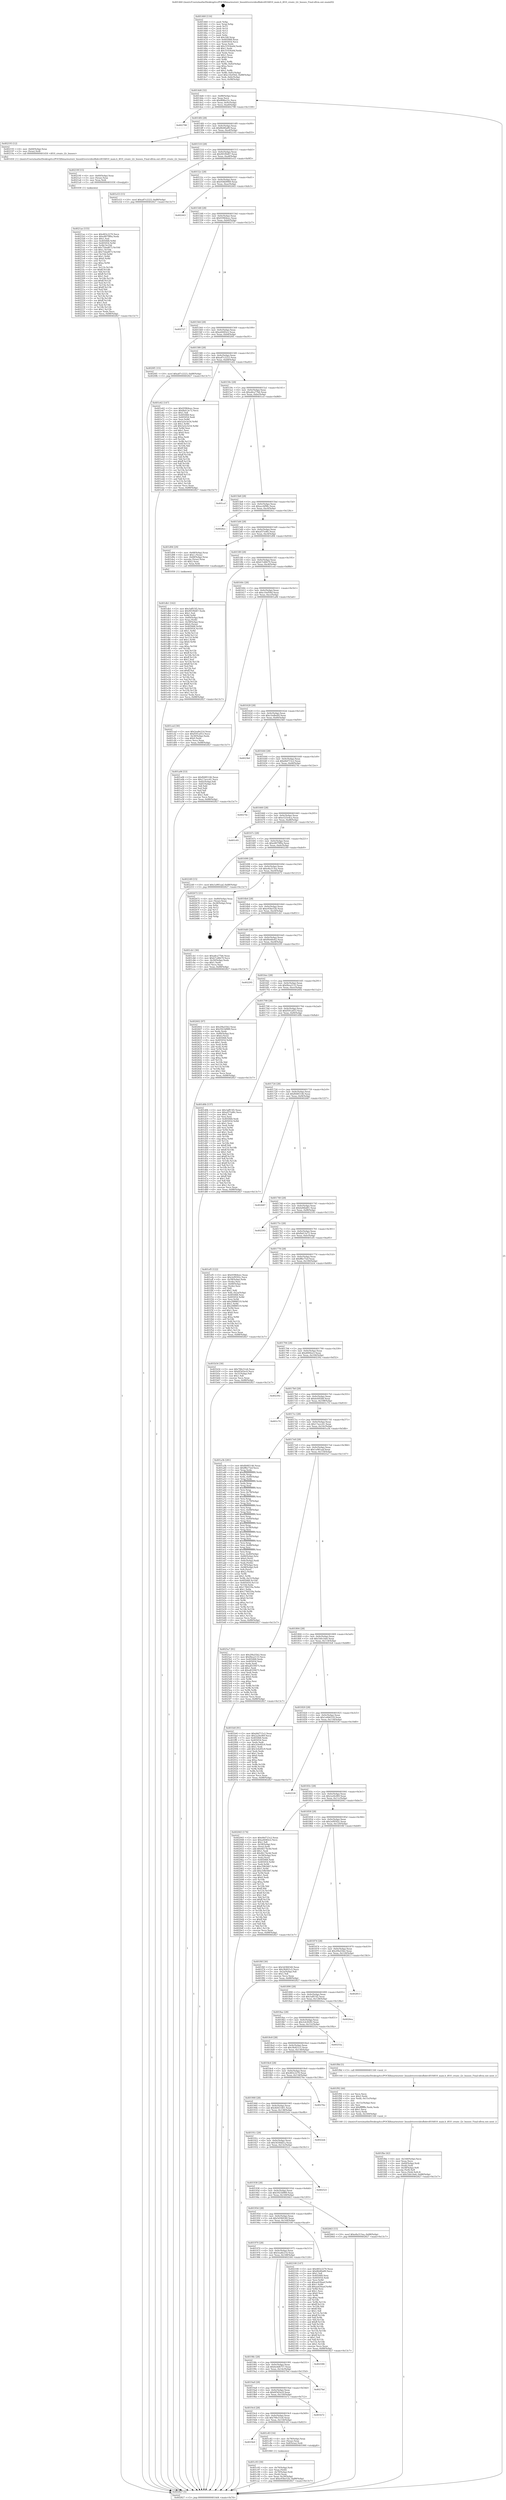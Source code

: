 digraph "0x401460" {
  label = "0x401460 (/mnt/c/Users/mathe/Desktop/tcc/POCII/binaries/extr_linuxdriversvideofbdevi810i810_main.h_i810_create_i2c_busses_Final-ollvm.out::main(0))"
  labelloc = "t"
  node[shape=record]

  Entry [label="",width=0.3,height=0.3,shape=circle,fillcolor=black,style=filled]
  "0x4014d4" [label="{
     0x4014d4 [32]\l
     | [instrs]\l
     &nbsp;&nbsp;0x4014d4 \<+6\>: mov -0x88(%rbp),%eax\l
     &nbsp;&nbsp;0x4014da \<+2\>: mov %eax,%ecx\l
     &nbsp;&nbsp;0x4014dc \<+6\>: sub $0x8fd6e22c,%ecx\l
     &nbsp;&nbsp;0x4014e2 \<+6\>: mov %eax,-0x9c(%rbp)\l
     &nbsp;&nbsp;0x4014e8 \<+6\>: mov %ecx,-0xa0(%rbp)\l
     &nbsp;&nbsp;0x4014ee \<+6\>: je 0000000000402798 \<main+0x1338\>\l
  }"]
  "0x402798" [label="{
     0x402798\l
  }", style=dashed]
  "0x4014f4" [label="{
     0x4014f4 [28]\l
     | [instrs]\l
     &nbsp;&nbsp;0x4014f4 \<+5\>: jmp 00000000004014f9 \<main+0x99\>\l
     &nbsp;&nbsp;0x4014f9 \<+6\>: mov -0x9c(%rbp),%eax\l
     &nbsp;&nbsp;0x4014ff \<+5\>: sub $0x8fe80a89,%eax\l
     &nbsp;&nbsp;0x401504 \<+6\>: mov %eax,-0xa4(%rbp)\l
     &nbsp;&nbsp;0x40150a \<+6\>: je 0000000000402193 \<main+0xd33\>\l
  }"]
  Exit [label="",width=0.3,height=0.3,shape=circle,fillcolor=black,style=filled,peripheries=2]
  "0x402193" [label="{
     0x402193 [12]\l
     | [instrs]\l
     &nbsp;&nbsp;0x402193 \<+4\>: mov -0x60(%rbp),%rax\l
     &nbsp;&nbsp;0x402197 \<+3\>: mov (%rax),%rdi\l
     &nbsp;&nbsp;0x40219a \<+5\>: call 0000000000401450 \<i810_create_i2c_busses\>\l
     | [calls]\l
     &nbsp;&nbsp;0x401450 \{1\} (/mnt/c/Users/mathe/Desktop/tcc/POCII/binaries/extr_linuxdriversvideofbdevi810i810_main.h_i810_create_i2c_busses_Final-ollvm.out::i810_create_i2c_busses)\l
  }"]
  "0x401510" [label="{
     0x401510 [28]\l
     | [instrs]\l
     &nbsp;&nbsp;0x401510 \<+5\>: jmp 0000000000401515 \<main+0xb5\>\l
     &nbsp;&nbsp;0x401515 \<+6\>: mov -0x9c(%rbp),%eax\l
     &nbsp;&nbsp;0x40151b \<+5\>: sub $0x901f0d47,%eax\l
     &nbsp;&nbsp;0x401520 \<+6\>: mov %eax,-0xa8(%rbp)\l
     &nbsp;&nbsp;0x401526 \<+6\>: je 0000000000401e53 \<main+0x9f3\>\l
  }"]
  "0x4021ae" [label="{
     0x4021ae [155]\l
     | [instrs]\l
     &nbsp;&nbsp;0x4021ae \<+5\>: mov $0x483c2270,%ecx\l
     &nbsp;&nbsp;0x4021b3 \<+5\>: mov $0xe8079f0a,%edx\l
     &nbsp;&nbsp;0x4021b8 \<+3\>: mov $0x1,%sil\l
     &nbsp;&nbsp;0x4021bb \<+8\>: mov 0x405068,%r8d\l
     &nbsp;&nbsp;0x4021c3 \<+8\>: mov 0x405054,%r9d\l
     &nbsp;&nbsp;0x4021cb \<+3\>: mov %r8d,%r10d\l
     &nbsp;&nbsp;0x4021ce \<+7\>: add $0x75dad873,%r10d\l
     &nbsp;&nbsp;0x4021d5 \<+4\>: sub $0x1,%r10d\l
     &nbsp;&nbsp;0x4021d9 \<+7\>: sub $0x75dad873,%r10d\l
     &nbsp;&nbsp;0x4021e0 \<+4\>: imul %r10d,%r8d\l
     &nbsp;&nbsp;0x4021e4 \<+4\>: and $0x1,%r8d\l
     &nbsp;&nbsp;0x4021e8 \<+4\>: cmp $0x0,%r8d\l
     &nbsp;&nbsp;0x4021ec \<+4\>: sete %r11b\l
     &nbsp;&nbsp;0x4021f0 \<+4\>: cmp $0xa,%r9d\l
     &nbsp;&nbsp;0x4021f4 \<+3\>: setl %bl\l
     &nbsp;&nbsp;0x4021f7 \<+3\>: mov %r11b,%r14b\l
     &nbsp;&nbsp;0x4021fa \<+4\>: xor $0xff,%r14b\l
     &nbsp;&nbsp;0x4021fe \<+3\>: mov %bl,%r15b\l
     &nbsp;&nbsp;0x402201 \<+4\>: xor $0xff,%r15b\l
     &nbsp;&nbsp;0x402205 \<+4\>: xor $0x1,%sil\l
     &nbsp;&nbsp;0x402209 \<+3\>: mov %r14b,%r12b\l
     &nbsp;&nbsp;0x40220c \<+4\>: and $0xff,%r12b\l
     &nbsp;&nbsp;0x402210 \<+3\>: and %sil,%r11b\l
     &nbsp;&nbsp;0x402213 \<+3\>: mov %r15b,%r13b\l
     &nbsp;&nbsp;0x402216 \<+4\>: and $0xff,%r13b\l
     &nbsp;&nbsp;0x40221a \<+3\>: and %sil,%bl\l
     &nbsp;&nbsp;0x40221d \<+3\>: or %r11b,%r12b\l
     &nbsp;&nbsp;0x402220 \<+3\>: or %bl,%r13b\l
     &nbsp;&nbsp;0x402223 \<+3\>: xor %r13b,%r12b\l
     &nbsp;&nbsp;0x402226 \<+3\>: or %r15b,%r14b\l
     &nbsp;&nbsp;0x402229 \<+4\>: xor $0xff,%r14b\l
     &nbsp;&nbsp;0x40222d \<+4\>: or $0x1,%sil\l
     &nbsp;&nbsp;0x402231 \<+3\>: and %sil,%r14b\l
     &nbsp;&nbsp;0x402234 \<+3\>: or %r14b,%r12b\l
     &nbsp;&nbsp;0x402237 \<+4\>: test $0x1,%r12b\l
     &nbsp;&nbsp;0x40223b \<+3\>: cmovne %edx,%ecx\l
     &nbsp;&nbsp;0x40223e \<+6\>: mov %ecx,-0x88(%rbp)\l
     &nbsp;&nbsp;0x402244 \<+5\>: jmp 0000000000402827 \<main+0x13c7\>\l
  }"]
  "0x401e53" [label="{
     0x401e53 [15]\l
     | [instrs]\l
     &nbsp;&nbsp;0x401e53 \<+10\>: movl $0xa87c2223,-0x88(%rbp)\l
     &nbsp;&nbsp;0x401e5d \<+5\>: jmp 0000000000402827 \<main+0x13c7\>\l
  }"]
  "0x40152c" [label="{
     0x40152c [28]\l
     | [instrs]\l
     &nbsp;&nbsp;0x40152c \<+5\>: jmp 0000000000401531 \<main+0xd1\>\l
     &nbsp;&nbsp;0x401531 \<+6\>: mov -0x9c(%rbp),%eax\l
     &nbsp;&nbsp;0x401537 \<+5\>: sub $0x936b9949,%eax\l
     &nbsp;&nbsp;0x40153c \<+6\>: mov %eax,-0xac(%rbp)\l
     &nbsp;&nbsp;0x401542 \<+6\>: je 0000000000402443 \<main+0xfe3\>\l
  }"]
  "0x40219f" [label="{
     0x40219f [15]\l
     | [instrs]\l
     &nbsp;&nbsp;0x40219f \<+4\>: mov -0x60(%rbp),%rax\l
     &nbsp;&nbsp;0x4021a3 \<+3\>: mov (%rax),%rax\l
     &nbsp;&nbsp;0x4021a6 \<+3\>: mov %rax,%rdi\l
     &nbsp;&nbsp;0x4021a9 \<+5\>: call 0000000000401030 \<free@plt\>\l
     | [calls]\l
     &nbsp;&nbsp;0x401030 \{1\} (unknown)\l
  }"]
  "0x402443" [label="{
     0x402443\l
  }", style=dashed]
  "0x401548" [label="{
     0x401548 [28]\l
     | [instrs]\l
     &nbsp;&nbsp;0x401548 \<+5\>: jmp 000000000040154d \<main+0xed\>\l
     &nbsp;&nbsp;0x40154d \<+6\>: mov -0x9c(%rbp),%eax\l
     &nbsp;&nbsp;0x401553 \<+5\>: sub $0x93964eec,%eax\l
     &nbsp;&nbsp;0x401558 \<+6\>: mov %eax,-0xb0(%rbp)\l
     &nbsp;&nbsp;0x40155e \<+6\>: je 0000000000402727 \<main+0x12c7\>\l
  }"]
  "0x401fbe" [label="{
     0x401fbe [42]\l
     | [instrs]\l
     &nbsp;&nbsp;0x401fbe \<+6\>: mov -0x160(%rbp),%ecx\l
     &nbsp;&nbsp;0x401fc4 \<+3\>: imul %eax,%ecx\l
     &nbsp;&nbsp;0x401fc7 \<+4\>: mov -0x60(%rbp),%rdi\l
     &nbsp;&nbsp;0x401fcb \<+3\>: mov (%rdi),%rdi\l
     &nbsp;&nbsp;0x401fce \<+4\>: mov -0x58(%rbp),%r8\l
     &nbsp;&nbsp;0x401fd2 \<+3\>: movslq (%r8),%r8\l
     &nbsp;&nbsp;0x401fd5 \<+4\>: mov %ecx,(%rdi,%r8,4)\l
     &nbsp;&nbsp;0x401fd9 \<+10\>: movl $0x1bfe1de6,-0x88(%rbp)\l
     &nbsp;&nbsp;0x401fe3 \<+5\>: jmp 0000000000402827 \<main+0x13c7\>\l
  }"]
  "0x402727" [label="{
     0x402727\l
  }", style=dashed]
  "0x401564" [label="{
     0x401564 [28]\l
     | [instrs]\l
     &nbsp;&nbsp;0x401564 \<+5\>: jmp 0000000000401569 \<main+0x109\>\l
     &nbsp;&nbsp;0x401569 \<+6\>: mov -0x9c(%rbp),%eax\l
     &nbsp;&nbsp;0x40156f \<+5\>: sub $0xa444f2e2,%eax\l
     &nbsp;&nbsp;0x401574 \<+6\>: mov %eax,-0xb4(%rbp)\l
     &nbsp;&nbsp;0x40157a \<+6\>: je 00000000004020f1 \<main+0xc91\>\l
  }"]
  "0x401f92" [label="{
     0x401f92 [44]\l
     | [instrs]\l
     &nbsp;&nbsp;0x401f92 \<+2\>: xor %ecx,%ecx\l
     &nbsp;&nbsp;0x401f94 \<+5\>: mov $0x2,%edx\l
     &nbsp;&nbsp;0x401f99 \<+6\>: mov %edx,-0x15c(%rbp)\l
     &nbsp;&nbsp;0x401f9f \<+1\>: cltd\l
     &nbsp;&nbsp;0x401fa0 \<+6\>: mov -0x15c(%rbp),%esi\l
     &nbsp;&nbsp;0x401fa6 \<+2\>: idiv %esi\l
     &nbsp;&nbsp;0x401fa8 \<+6\>: imul $0xfffffffe,%edx,%edx\l
     &nbsp;&nbsp;0x401fae \<+3\>: sub $0x1,%ecx\l
     &nbsp;&nbsp;0x401fb1 \<+2\>: sub %ecx,%edx\l
     &nbsp;&nbsp;0x401fb3 \<+6\>: mov %edx,-0x160(%rbp)\l
     &nbsp;&nbsp;0x401fb9 \<+5\>: call 0000000000401160 \<next_i\>\l
     | [calls]\l
     &nbsp;&nbsp;0x401160 \{1\} (/mnt/c/Users/mathe/Desktop/tcc/POCII/binaries/extr_linuxdriversvideofbdevi810i810_main.h_i810_create_i2c_busses_Final-ollvm.out::next_i)\l
  }"]
  "0x4020f1" [label="{
     0x4020f1 [15]\l
     | [instrs]\l
     &nbsp;&nbsp;0x4020f1 \<+10\>: movl $0xa87c2223,-0x88(%rbp)\l
     &nbsp;&nbsp;0x4020fb \<+5\>: jmp 0000000000402827 \<main+0x13c7\>\l
  }"]
  "0x401580" [label="{
     0x401580 [28]\l
     | [instrs]\l
     &nbsp;&nbsp;0x401580 \<+5\>: jmp 0000000000401585 \<main+0x125\>\l
     &nbsp;&nbsp;0x401585 \<+6\>: mov -0x9c(%rbp),%eax\l
     &nbsp;&nbsp;0x40158b \<+5\>: sub $0xa87c2223,%eax\l
     &nbsp;&nbsp;0x401590 \<+6\>: mov %eax,-0xb8(%rbp)\l
     &nbsp;&nbsp;0x401596 \<+6\>: je 0000000000401e62 \<main+0xa02\>\l
  }"]
  "0x401db1" [label="{
     0x401db1 [162]\l
     | [instrs]\l
     &nbsp;&nbsp;0x401db1 \<+5\>: mov $0x3aff15f2,%ecx\l
     &nbsp;&nbsp;0x401db6 \<+5\>: mov $0x901f0d47,%edx\l
     &nbsp;&nbsp;0x401dbb \<+3\>: mov $0x1,%sil\l
     &nbsp;&nbsp;0x401dbe \<+3\>: xor %r8d,%r8d\l
     &nbsp;&nbsp;0x401dc1 \<+4\>: mov -0x60(%rbp),%rdi\l
     &nbsp;&nbsp;0x401dc5 \<+3\>: mov %rax,(%rdi)\l
     &nbsp;&nbsp;0x401dc8 \<+4\>: mov -0x58(%rbp),%rax\l
     &nbsp;&nbsp;0x401dcc \<+6\>: movl $0x0,(%rax)\l
     &nbsp;&nbsp;0x401dd2 \<+8\>: mov 0x405068,%r9d\l
     &nbsp;&nbsp;0x401dda \<+8\>: mov 0x405054,%r10d\l
     &nbsp;&nbsp;0x401de2 \<+4\>: sub $0x1,%r8d\l
     &nbsp;&nbsp;0x401de6 \<+3\>: mov %r9d,%r11d\l
     &nbsp;&nbsp;0x401de9 \<+3\>: add %r8d,%r11d\l
     &nbsp;&nbsp;0x401dec \<+4\>: imul %r11d,%r9d\l
     &nbsp;&nbsp;0x401df0 \<+4\>: and $0x1,%r9d\l
     &nbsp;&nbsp;0x401df4 \<+4\>: cmp $0x0,%r9d\l
     &nbsp;&nbsp;0x401df8 \<+3\>: sete %bl\l
     &nbsp;&nbsp;0x401dfb \<+4\>: cmp $0xa,%r10d\l
     &nbsp;&nbsp;0x401dff \<+4\>: setl %r14b\l
     &nbsp;&nbsp;0x401e03 \<+3\>: mov %bl,%r15b\l
     &nbsp;&nbsp;0x401e06 \<+4\>: xor $0xff,%r15b\l
     &nbsp;&nbsp;0x401e0a \<+3\>: mov %r14b,%r12b\l
     &nbsp;&nbsp;0x401e0d \<+4\>: xor $0xff,%r12b\l
     &nbsp;&nbsp;0x401e11 \<+4\>: xor $0x1,%sil\l
     &nbsp;&nbsp;0x401e15 \<+3\>: mov %r15b,%r13b\l
     &nbsp;&nbsp;0x401e18 \<+4\>: and $0xff,%r13b\l
     &nbsp;&nbsp;0x401e1c \<+3\>: and %sil,%bl\l
     &nbsp;&nbsp;0x401e1f \<+3\>: mov %r12b,%al\l
     &nbsp;&nbsp;0x401e22 \<+2\>: and $0xff,%al\l
     &nbsp;&nbsp;0x401e24 \<+3\>: and %sil,%r14b\l
     &nbsp;&nbsp;0x401e27 \<+3\>: or %bl,%r13b\l
     &nbsp;&nbsp;0x401e2a \<+3\>: or %r14b,%al\l
     &nbsp;&nbsp;0x401e2d \<+3\>: xor %al,%r13b\l
     &nbsp;&nbsp;0x401e30 \<+3\>: or %r12b,%r15b\l
     &nbsp;&nbsp;0x401e33 \<+4\>: xor $0xff,%r15b\l
     &nbsp;&nbsp;0x401e37 \<+4\>: or $0x1,%sil\l
     &nbsp;&nbsp;0x401e3b \<+3\>: and %sil,%r15b\l
     &nbsp;&nbsp;0x401e3e \<+3\>: or %r15b,%r13b\l
     &nbsp;&nbsp;0x401e41 \<+4\>: test $0x1,%r13b\l
     &nbsp;&nbsp;0x401e45 \<+3\>: cmovne %edx,%ecx\l
     &nbsp;&nbsp;0x401e48 \<+6\>: mov %ecx,-0x88(%rbp)\l
     &nbsp;&nbsp;0x401e4e \<+5\>: jmp 0000000000402827 \<main+0x13c7\>\l
  }"]
  "0x401e62" [label="{
     0x401e62 [147]\l
     | [instrs]\l
     &nbsp;&nbsp;0x401e62 \<+5\>: mov $0x93964eec,%eax\l
     &nbsp;&nbsp;0x401e67 \<+5\>: mov $0xfbd13e72,%ecx\l
     &nbsp;&nbsp;0x401e6c \<+2\>: mov $0x1,%dl\l
     &nbsp;&nbsp;0x401e6e \<+7\>: mov 0x405068,%esi\l
     &nbsp;&nbsp;0x401e75 \<+7\>: mov 0x405054,%edi\l
     &nbsp;&nbsp;0x401e7c \<+3\>: mov %esi,%r8d\l
     &nbsp;&nbsp;0x401e7f \<+7\>: sub $0x5a5e3e54,%r8d\l
     &nbsp;&nbsp;0x401e86 \<+4\>: sub $0x1,%r8d\l
     &nbsp;&nbsp;0x401e8a \<+7\>: add $0x5a5e3e54,%r8d\l
     &nbsp;&nbsp;0x401e91 \<+4\>: imul %r8d,%esi\l
     &nbsp;&nbsp;0x401e95 \<+3\>: and $0x1,%esi\l
     &nbsp;&nbsp;0x401e98 \<+3\>: cmp $0x0,%esi\l
     &nbsp;&nbsp;0x401e9b \<+4\>: sete %r9b\l
     &nbsp;&nbsp;0x401e9f \<+3\>: cmp $0xa,%edi\l
     &nbsp;&nbsp;0x401ea2 \<+4\>: setl %r10b\l
     &nbsp;&nbsp;0x401ea6 \<+3\>: mov %r9b,%r11b\l
     &nbsp;&nbsp;0x401ea9 \<+4\>: xor $0xff,%r11b\l
     &nbsp;&nbsp;0x401ead \<+3\>: mov %r10b,%bl\l
     &nbsp;&nbsp;0x401eb0 \<+3\>: xor $0xff,%bl\l
     &nbsp;&nbsp;0x401eb3 \<+3\>: xor $0x1,%dl\l
     &nbsp;&nbsp;0x401eb6 \<+3\>: mov %r11b,%r14b\l
     &nbsp;&nbsp;0x401eb9 \<+4\>: and $0xff,%r14b\l
     &nbsp;&nbsp;0x401ebd \<+3\>: and %dl,%r9b\l
     &nbsp;&nbsp;0x401ec0 \<+3\>: mov %bl,%r15b\l
     &nbsp;&nbsp;0x401ec3 \<+4\>: and $0xff,%r15b\l
     &nbsp;&nbsp;0x401ec7 \<+3\>: and %dl,%r10b\l
     &nbsp;&nbsp;0x401eca \<+3\>: or %r9b,%r14b\l
     &nbsp;&nbsp;0x401ecd \<+3\>: or %r10b,%r15b\l
     &nbsp;&nbsp;0x401ed0 \<+3\>: xor %r15b,%r14b\l
     &nbsp;&nbsp;0x401ed3 \<+3\>: or %bl,%r11b\l
     &nbsp;&nbsp;0x401ed6 \<+4\>: xor $0xff,%r11b\l
     &nbsp;&nbsp;0x401eda \<+3\>: or $0x1,%dl\l
     &nbsp;&nbsp;0x401edd \<+3\>: and %dl,%r11b\l
     &nbsp;&nbsp;0x401ee0 \<+3\>: or %r11b,%r14b\l
     &nbsp;&nbsp;0x401ee3 \<+4\>: test $0x1,%r14b\l
     &nbsp;&nbsp;0x401ee7 \<+3\>: cmovne %ecx,%eax\l
     &nbsp;&nbsp;0x401eea \<+6\>: mov %eax,-0x88(%rbp)\l
     &nbsp;&nbsp;0x401ef0 \<+5\>: jmp 0000000000402827 \<main+0x13c7\>\l
  }"]
  "0x40159c" [label="{
     0x40159c [28]\l
     | [instrs]\l
     &nbsp;&nbsp;0x40159c \<+5\>: jmp 00000000004015a1 \<main+0x141\>\l
     &nbsp;&nbsp;0x4015a1 \<+6\>: mov -0x9c(%rbp),%eax\l
     &nbsp;&nbsp;0x4015a7 \<+5\>: sub $0xa8ca77b6,%eax\l
     &nbsp;&nbsp;0x4015ac \<+6\>: mov %eax,-0xbc(%rbp)\l
     &nbsp;&nbsp;0x4015b2 \<+6\>: je 0000000000401ccf \<main+0x86f\>\l
  }"]
  "0x401c93" [label="{
     0x401c93 [30]\l
     | [instrs]\l
     &nbsp;&nbsp;0x401c93 \<+4\>: mov -0x70(%rbp),%rdi\l
     &nbsp;&nbsp;0x401c97 \<+2\>: mov %eax,(%rdi)\l
     &nbsp;&nbsp;0x401c99 \<+4\>: mov -0x70(%rbp),%rdi\l
     &nbsp;&nbsp;0x401c9d \<+2\>: mov (%rdi),%eax\l
     &nbsp;&nbsp;0x401c9f \<+3\>: mov %eax,-0x30(%rbp)\l
     &nbsp;&nbsp;0x401ca2 \<+10\>: movl $0xe93be52b,-0x88(%rbp)\l
     &nbsp;&nbsp;0x401cac \<+5\>: jmp 0000000000402827 \<main+0x13c7\>\l
  }"]
  "0x401ccf" [label="{
     0x401ccf\l
  }", style=dashed]
  "0x4015b8" [label="{
     0x4015b8 [28]\l
     | [instrs]\l
     &nbsp;&nbsp;0x4015b8 \<+5\>: jmp 00000000004015bd \<main+0x15d\>\l
     &nbsp;&nbsp;0x4015bd \<+6\>: mov -0x9c(%rbp),%eax\l
     &nbsp;&nbsp;0x4015c3 \<+5\>: sub $0xaccbf98c,%eax\l
     &nbsp;&nbsp;0x4015c8 \<+6\>: mov %eax,-0xc0(%rbp)\l
     &nbsp;&nbsp;0x4015ce \<+6\>: je 00000000004026cc \<main+0x126c\>\l
  }"]
  "0x4019e0" [label="{
     0x4019e0\l
  }", style=dashed]
  "0x4026cc" [label="{
     0x4026cc\l
  }", style=dashed]
  "0x4015d4" [label="{
     0x4015d4 [28]\l
     | [instrs]\l
     &nbsp;&nbsp;0x4015d4 \<+5\>: jmp 00000000004015d9 \<main+0x179\>\l
     &nbsp;&nbsp;0x4015d9 \<+6\>: mov -0x9c(%rbp),%eax\l
     &nbsp;&nbsp;0x4015df \<+5\>: sub $0xaf37ed6c,%eax\l
     &nbsp;&nbsp;0x4015e4 \<+6\>: mov %eax,-0xc4(%rbp)\l
     &nbsp;&nbsp;0x4015ea \<+6\>: je 0000000000401d94 \<main+0x934\>\l
  }"]
  "0x401c83" [label="{
     0x401c83 [16]\l
     | [instrs]\l
     &nbsp;&nbsp;0x401c83 \<+4\>: mov -0x78(%rbp),%rax\l
     &nbsp;&nbsp;0x401c87 \<+3\>: mov (%rax),%rax\l
     &nbsp;&nbsp;0x401c8a \<+4\>: mov 0x8(%rax),%rdi\l
     &nbsp;&nbsp;0x401c8e \<+5\>: call 0000000000401060 \<atoi@plt\>\l
     | [calls]\l
     &nbsp;&nbsp;0x401060 \{1\} (unknown)\l
  }"]
  "0x401d94" [label="{
     0x401d94 [29]\l
     | [instrs]\l
     &nbsp;&nbsp;0x401d94 \<+4\>: mov -0x68(%rbp),%rax\l
     &nbsp;&nbsp;0x401d98 \<+6\>: movl $0x1,(%rax)\l
     &nbsp;&nbsp;0x401d9e \<+4\>: mov -0x68(%rbp),%rax\l
     &nbsp;&nbsp;0x401da2 \<+3\>: movslq (%rax),%rax\l
     &nbsp;&nbsp;0x401da5 \<+4\>: shl $0x2,%rax\l
     &nbsp;&nbsp;0x401da9 \<+3\>: mov %rax,%rdi\l
     &nbsp;&nbsp;0x401dac \<+5\>: call 0000000000401050 \<malloc@plt\>\l
     | [calls]\l
     &nbsp;&nbsp;0x401050 \{1\} (unknown)\l
  }"]
  "0x4015f0" [label="{
     0x4015f0 [28]\l
     | [instrs]\l
     &nbsp;&nbsp;0x4015f0 \<+5\>: jmp 00000000004015f5 \<main+0x195\>\l
     &nbsp;&nbsp;0x4015f5 \<+6\>: mov -0x9c(%rbp),%eax\l
     &nbsp;&nbsp;0x4015fb \<+5\>: sub $0xb7cd6b79,%eax\l
     &nbsp;&nbsp;0x401600 \<+6\>: mov %eax,-0xc8(%rbp)\l
     &nbsp;&nbsp;0x401606 \<+6\>: je 0000000000401ced \<main+0x88d\>\l
  }"]
  "0x4019c4" [label="{
     0x4019c4 [28]\l
     | [instrs]\l
     &nbsp;&nbsp;0x4019c4 \<+5\>: jmp 00000000004019c9 \<main+0x569\>\l
     &nbsp;&nbsp;0x4019c9 \<+6\>: mov -0x9c(%rbp),%eax\l
     &nbsp;&nbsp;0x4019cf \<+5\>: sub $0x706c51e6,%eax\l
     &nbsp;&nbsp;0x4019d4 \<+6\>: mov %eax,-0x154(%rbp)\l
     &nbsp;&nbsp;0x4019da \<+6\>: je 0000000000401c83 \<main+0x823\>\l
  }"]
  "0x401ced" [label="{
     0x401ced [30]\l
     | [instrs]\l
     &nbsp;&nbsp;0x401ced \<+5\>: mov $0x5ea8e214,%eax\l
     &nbsp;&nbsp;0x401cf2 \<+5\>: mov $0xf591a053,%ecx\l
     &nbsp;&nbsp;0x401cf7 \<+3\>: mov -0x30(%rbp),%edx\l
     &nbsp;&nbsp;0x401cfa \<+3\>: cmp $0x0,%edx\l
     &nbsp;&nbsp;0x401cfd \<+3\>: cmove %ecx,%eax\l
     &nbsp;&nbsp;0x401d00 \<+6\>: mov %eax,-0x88(%rbp)\l
     &nbsp;&nbsp;0x401d06 \<+5\>: jmp 0000000000402827 \<main+0x13c7\>\l
  }"]
  "0x40160c" [label="{
     0x40160c [28]\l
     | [instrs]\l
     &nbsp;&nbsp;0x40160c \<+5\>: jmp 0000000000401611 \<main+0x1b1\>\l
     &nbsp;&nbsp;0x401611 \<+6\>: mov -0x9c(%rbp),%eax\l
     &nbsp;&nbsp;0x401617 \<+5\>: sub $0xc16ef56d,%eax\l
     &nbsp;&nbsp;0x40161c \<+6\>: mov %eax,-0xcc(%rbp)\l
     &nbsp;&nbsp;0x401622 \<+6\>: je 0000000000401a06 \<main+0x5a6\>\l
  }"]
  "0x401b72" [label="{
     0x401b72\l
  }", style=dashed]
  "0x401a06" [label="{
     0x401a06 [53]\l
     | [instrs]\l
     &nbsp;&nbsp;0x401a06 \<+5\>: mov $0xf6485146,%eax\l
     &nbsp;&nbsp;0x401a0b \<+5\>: mov $0x17accc41,%ecx\l
     &nbsp;&nbsp;0x401a10 \<+6\>: mov -0x82(%rbp),%dl\l
     &nbsp;&nbsp;0x401a16 \<+7\>: mov -0x81(%rbp),%sil\l
     &nbsp;&nbsp;0x401a1d \<+3\>: mov %dl,%dil\l
     &nbsp;&nbsp;0x401a20 \<+3\>: and %sil,%dil\l
     &nbsp;&nbsp;0x401a23 \<+3\>: xor %sil,%dl\l
     &nbsp;&nbsp;0x401a26 \<+3\>: or %dl,%dil\l
     &nbsp;&nbsp;0x401a29 \<+4\>: test $0x1,%dil\l
     &nbsp;&nbsp;0x401a2d \<+3\>: cmovne %ecx,%eax\l
     &nbsp;&nbsp;0x401a30 \<+6\>: mov %eax,-0x88(%rbp)\l
     &nbsp;&nbsp;0x401a36 \<+5\>: jmp 0000000000402827 \<main+0x13c7\>\l
  }"]
  "0x401628" [label="{
     0x401628 [28]\l
     | [instrs]\l
     &nbsp;&nbsp;0x401628 \<+5\>: jmp 000000000040162d \<main+0x1cd\>\l
     &nbsp;&nbsp;0x40162d \<+6\>: mov -0x9c(%rbp),%eax\l
     &nbsp;&nbsp;0x401633 \<+5\>: sub $0xc5edbe69,%eax\l
     &nbsp;&nbsp;0x401638 \<+6\>: mov %eax,-0xd0(%rbp)\l
     &nbsp;&nbsp;0x40163e \<+6\>: je 00000000004023b0 \<main+0xf50\>\l
  }"]
  "0x402827" [label="{
     0x402827 [5]\l
     | [instrs]\l
     &nbsp;&nbsp;0x402827 \<+5\>: jmp 00000000004014d4 \<main+0x74\>\l
  }"]
  "0x401460" [label="{
     0x401460 [116]\l
     | [instrs]\l
     &nbsp;&nbsp;0x401460 \<+1\>: push %rbp\l
     &nbsp;&nbsp;0x401461 \<+3\>: mov %rsp,%rbp\l
     &nbsp;&nbsp;0x401464 \<+2\>: push %r15\l
     &nbsp;&nbsp;0x401466 \<+2\>: push %r14\l
     &nbsp;&nbsp;0x401468 \<+2\>: push %r13\l
     &nbsp;&nbsp;0x40146a \<+2\>: push %r12\l
     &nbsp;&nbsp;0x40146c \<+1\>: push %rbx\l
     &nbsp;&nbsp;0x40146d \<+7\>: sub $0x168,%rsp\l
     &nbsp;&nbsp;0x401474 \<+7\>: mov 0x405068,%eax\l
     &nbsp;&nbsp;0x40147b \<+7\>: mov 0x405054,%ecx\l
     &nbsp;&nbsp;0x401482 \<+2\>: mov %eax,%edx\l
     &nbsp;&nbsp;0x401484 \<+6\>: add $0x31934a0d,%edx\l
     &nbsp;&nbsp;0x40148a \<+3\>: sub $0x1,%edx\l
     &nbsp;&nbsp;0x40148d \<+6\>: sub $0x31934a0d,%edx\l
     &nbsp;&nbsp;0x401493 \<+3\>: imul %edx,%eax\l
     &nbsp;&nbsp;0x401496 \<+3\>: and $0x1,%eax\l
     &nbsp;&nbsp;0x401499 \<+3\>: cmp $0x0,%eax\l
     &nbsp;&nbsp;0x40149c \<+4\>: sete %r8b\l
     &nbsp;&nbsp;0x4014a0 \<+4\>: and $0x1,%r8b\l
     &nbsp;&nbsp;0x4014a4 \<+7\>: mov %r8b,-0x82(%rbp)\l
     &nbsp;&nbsp;0x4014ab \<+3\>: cmp $0xa,%ecx\l
     &nbsp;&nbsp;0x4014ae \<+4\>: setl %r8b\l
     &nbsp;&nbsp;0x4014b2 \<+4\>: and $0x1,%r8b\l
     &nbsp;&nbsp;0x4014b6 \<+7\>: mov %r8b,-0x81(%rbp)\l
     &nbsp;&nbsp;0x4014bd \<+10\>: movl $0xc16ef56d,-0x88(%rbp)\l
     &nbsp;&nbsp;0x4014c7 \<+6\>: mov %edi,-0x8c(%rbp)\l
     &nbsp;&nbsp;0x4014cd \<+7\>: mov %rsi,-0x98(%rbp)\l
  }"]
  "0x4019a8" [label="{
     0x4019a8 [28]\l
     | [instrs]\l
     &nbsp;&nbsp;0x4019a8 \<+5\>: jmp 00000000004019ad \<main+0x54d\>\l
     &nbsp;&nbsp;0x4019ad \<+6\>: mov -0x9c(%rbp),%eax\l
     &nbsp;&nbsp;0x4019b3 \<+5\>: sub $0x6f3d3ec9,%eax\l
     &nbsp;&nbsp;0x4019b8 \<+6\>: mov %eax,-0x150(%rbp)\l
     &nbsp;&nbsp;0x4019be \<+6\>: je 0000000000401b72 \<main+0x712\>\l
  }"]
  "0x4023b0" [label="{
     0x4023b0\l
  }", style=dashed]
  "0x401644" [label="{
     0x401644 [28]\l
     | [instrs]\l
     &nbsp;&nbsp;0x401644 \<+5\>: jmp 0000000000401649 \<main+0x1e9\>\l
     &nbsp;&nbsp;0x401649 \<+6\>: mov -0x9c(%rbp),%eax\l
     &nbsp;&nbsp;0x40164f \<+5\>: sub $0xd4d715c2,%eax\l
     &nbsp;&nbsp;0x401654 \<+6\>: mov %eax,-0xd4(%rbp)\l
     &nbsp;&nbsp;0x40165a \<+6\>: je 000000000040274c \<main+0x12ec\>\l
  }"]
  "0x4027bd" [label="{
     0x4027bd\l
  }", style=dashed]
  "0x40274c" [label="{
     0x40274c\l
  }", style=dashed]
  "0x401660" [label="{
     0x401660 [28]\l
     | [instrs]\l
     &nbsp;&nbsp;0x401660 \<+5\>: jmp 0000000000401665 \<main+0x205\>\l
     &nbsp;&nbsp;0x401665 \<+6\>: mov -0x9c(%rbp),%eax\l
     &nbsp;&nbsp;0x40166b \<+5\>: sub $0xe525e4ca,%eax\l
     &nbsp;&nbsp;0x401670 \<+6\>: mov %eax,-0xd8(%rbp)\l
     &nbsp;&nbsp;0x401676 \<+6\>: je 0000000000401c05 \<main+0x7a5\>\l
  }"]
  "0x40198c" [label="{
     0x40198c [28]\l
     | [instrs]\l
     &nbsp;&nbsp;0x40198c \<+5\>: jmp 0000000000401991 \<main+0x531\>\l
     &nbsp;&nbsp;0x401991 \<+6\>: mov -0x9c(%rbp),%eax\l
     &nbsp;&nbsp;0x401997 \<+5\>: sub $0x6e4d6757,%eax\l
     &nbsp;&nbsp;0x40199c \<+6\>: mov %eax,-0x14c(%rbp)\l
     &nbsp;&nbsp;0x4019a2 \<+6\>: je 00000000004027bd \<main+0x135d\>\l
  }"]
  "0x401c05" [label="{
     0x401c05\l
  }", style=dashed]
  "0x40167c" [label="{
     0x40167c [28]\l
     | [instrs]\l
     &nbsp;&nbsp;0x40167c \<+5\>: jmp 0000000000401681 \<main+0x221\>\l
     &nbsp;&nbsp;0x401681 \<+6\>: mov -0x9c(%rbp),%eax\l
     &nbsp;&nbsp;0x401687 \<+5\>: sub $0xe8079f0a,%eax\l
     &nbsp;&nbsp;0x40168c \<+6\>: mov %eax,-0xdc(%rbp)\l
     &nbsp;&nbsp;0x401692 \<+6\>: je 0000000000402249 \<main+0xde9\>\l
  }"]
  "0x402584" [label="{
     0x402584\l
  }", style=dashed]
  "0x402249" [label="{
     0x402249 [15]\l
     | [instrs]\l
     &nbsp;&nbsp;0x402249 \<+10\>: movl $0x1a981aaf,-0x88(%rbp)\l
     &nbsp;&nbsp;0x402253 \<+5\>: jmp 0000000000402827 \<main+0x13c7\>\l
  }"]
  "0x401698" [label="{
     0x401698 [28]\l
     | [instrs]\l
     &nbsp;&nbsp;0x401698 \<+5\>: jmp 000000000040169d \<main+0x23d\>\l
     &nbsp;&nbsp;0x40169d \<+6\>: mov -0x9c(%rbp),%eax\l
     &nbsp;&nbsp;0x4016a3 \<+5\>: sub $0xe8a313ea,%eax\l
     &nbsp;&nbsp;0x4016a8 \<+6\>: mov %eax,-0xe0(%rbp)\l
     &nbsp;&nbsp;0x4016ae \<+6\>: je 0000000000402672 \<main+0x1212\>\l
  }"]
  "0x401970" [label="{
     0x401970 [28]\l
     | [instrs]\l
     &nbsp;&nbsp;0x401970 \<+5\>: jmp 0000000000401975 \<main+0x515\>\l
     &nbsp;&nbsp;0x401975 \<+6\>: mov -0x9c(%rbp),%eax\l
     &nbsp;&nbsp;0x40197b \<+5\>: sub $0x5ea8e214,%eax\l
     &nbsp;&nbsp;0x401980 \<+6\>: mov %eax,-0x148(%rbp)\l
     &nbsp;&nbsp;0x401986 \<+6\>: je 0000000000402584 \<main+0x1124\>\l
  }"]
  "0x402672" [label="{
     0x402672 [21]\l
     | [instrs]\l
     &nbsp;&nbsp;0x402672 \<+4\>: mov -0x80(%rbp),%rax\l
     &nbsp;&nbsp;0x402676 \<+2\>: mov (%rax),%eax\l
     &nbsp;&nbsp;0x402678 \<+4\>: lea -0x28(%rbp),%rsp\l
     &nbsp;&nbsp;0x40267c \<+1\>: pop %rbx\l
     &nbsp;&nbsp;0x40267d \<+2\>: pop %r12\l
     &nbsp;&nbsp;0x40267f \<+2\>: pop %r13\l
     &nbsp;&nbsp;0x402681 \<+2\>: pop %r14\l
     &nbsp;&nbsp;0x402683 \<+2\>: pop %r15\l
     &nbsp;&nbsp;0x402685 \<+1\>: pop %rbp\l
     &nbsp;&nbsp;0x402686 \<+1\>: ret\l
  }"]
  "0x4016b4" [label="{
     0x4016b4 [28]\l
     | [instrs]\l
     &nbsp;&nbsp;0x4016b4 \<+5\>: jmp 00000000004016b9 \<main+0x259\>\l
     &nbsp;&nbsp;0x4016b9 \<+6\>: mov -0x9c(%rbp),%eax\l
     &nbsp;&nbsp;0x4016bf \<+5\>: sub $0xe93be52b,%eax\l
     &nbsp;&nbsp;0x4016c4 \<+6\>: mov %eax,-0xe4(%rbp)\l
     &nbsp;&nbsp;0x4016ca \<+6\>: je 0000000000401cb1 \<main+0x851\>\l
  }"]
  "0x402100" [label="{
     0x402100 [147]\l
     | [instrs]\l
     &nbsp;&nbsp;0x402100 \<+5\>: mov $0x483c2270,%eax\l
     &nbsp;&nbsp;0x402105 \<+5\>: mov $0x8fe80a89,%ecx\l
     &nbsp;&nbsp;0x40210a \<+2\>: mov $0x1,%dl\l
     &nbsp;&nbsp;0x40210c \<+7\>: mov 0x405068,%esi\l
     &nbsp;&nbsp;0x402113 \<+7\>: mov 0x405054,%edi\l
     &nbsp;&nbsp;0x40211a \<+3\>: mov %esi,%r8d\l
     &nbsp;&nbsp;0x40211d \<+7\>: sub $0xae43baef,%r8d\l
     &nbsp;&nbsp;0x402124 \<+4\>: sub $0x1,%r8d\l
     &nbsp;&nbsp;0x402128 \<+7\>: add $0xae43baef,%r8d\l
     &nbsp;&nbsp;0x40212f \<+4\>: imul %r8d,%esi\l
     &nbsp;&nbsp;0x402133 \<+3\>: and $0x1,%esi\l
     &nbsp;&nbsp;0x402136 \<+3\>: cmp $0x0,%esi\l
     &nbsp;&nbsp;0x402139 \<+4\>: sete %r9b\l
     &nbsp;&nbsp;0x40213d \<+3\>: cmp $0xa,%edi\l
     &nbsp;&nbsp;0x402140 \<+4\>: setl %r10b\l
     &nbsp;&nbsp;0x402144 \<+3\>: mov %r9b,%r11b\l
     &nbsp;&nbsp;0x402147 \<+4\>: xor $0xff,%r11b\l
     &nbsp;&nbsp;0x40214b \<+3\>: mov %r10b,%bl\l
     &nbsp;&nbsp;0x40214e \<+3\>: xor $0xff,%bl\l
     &nbsp;&nbsp;0x402151 \<+3\>: xor $0x1,%dl\l
     &nbsp;&nbsp;0x402154 \<+3\>: mov %r11b,%r14b\l
     &nbsp;&nbsp;0x402157 \<+4\>: and $0xff,%r14b\l
     &nbsp;&nbsp;0x40215b \<+3\>: and %dl,%r9b\l
     &nbsp;&nbsp;0x40215e \<+3\>: mov %bl,%r15b\l
     &nbsp;&nbsp;0x402161 \<+4\>: and $0xff,%r15b\l
     &nbsp;&nbsp;0x402165 \<+3\>: and %dl,%r10b\l
     &nbsp;&nbsp;0x402168 \<+3\>: or %r9b,%r14b\l
     &nbsp;&nbsp;0x40216b \<+3\>: or %r10b,%r15b\l
     &nbsp;&nbsp;0x40216e \<+3\>: xor %r15b,%r14b\l
     &nbsp;&nbsp;0x402171 \<+3\>: or %bl,%r11b\l
     &nbsp;&nbsp;0x402174 \<+4\>: xor $0xff,%r11b\l
     &nbsp;&nbsp;0x402178 \<+3\>: or $0x1,%dl\l
     &nbsp;&nbsp;0x40217b \<+3\>: and %dl,%r11b\l
     &nbsp;&nbsp;0x40217e \<+3\>: or %r11b,%r14b\l
     &nbsp;&nbsp;0x402181 \<+4\>: test $0x1,%r14b\l
     &nbsp;&nbsp;0x402185 \<+3\>: cmovne %ecx,%eax\l
     &nbsp;&nbsp;0x402188 \<+6\>: mov %eax,-0x88(%rbp)\l
     &nbsp;&nbsp;0x40218e \<+5\>: jmp 0000000000402827 \<main+0x13c7\>\l
  }"]
  "0x401cb1" [label="{
     0x401cb1 [30]\l
     | [instrs]\l
     &nbsp;&nbsp;0x401cb1 \<+5\>: mov $0xa8ca77b6,%eax\l
     &nbsp;&nbsp;0x401cb6 \<+5\>: mov $0xb7cd6b79,%ecx\l
     &nbsp;&nbsp;0x401cbb \<+3\>: mov -0x30(%rbp),%edx\l
     &nbsp;&nbsp;0x401cbe \<+3\>: cmp $0x1,%edx\l
     &nbsp;&nbsp;0x401cc1 \<+3\>: cmovl %ecx,%eax\l
     &nbsp;&nbsp;0x401cc4 \<+6\>: mov %eax,-0x88(%rbp)\l
     &nbsp;&nbsp;0x401cca \<+5\>: jmp 0000000000402827 \<main+0x13c7\>\l
  }"]
  "0x4016d0" [label="{
     0x4016d0 [28]\l
     | [instrs]\l
     &nbsp;&nbsp;0x4016d0 \<+5\>: jmp 00000000004016d5 \<main+0x275\>\l
     &nbsp;&nbsp;0x4016d5 \<+6\>: mov -0x9c(%rbp),%eax\l
     &nbsp;&nbsp;0x4016db \<+5\>: sub $0xf0e66e62,%eax\l
     &nbsp;&nbsp;0x4016e0 \<+6\>: mov %eax,-0xe8(%rbp)\l
     &nbsp;&nbsp;0x4016e6 \<+6\>: je 0000000000402295 \<main+0xe35\>\l
  }"]
  "0x401954" [label="{
     0x401954 [28]\l
     | [instrs]\l
     &nbsp;&nbsp;0x401954 \<+5\>: jmp 0000000000401959 \<main+0x4f9\>\l
     &nbsp;&nbsp;0x401959 \<+6\>: mov -0x9c(%rbp),%eax\l
     &nbsp;&nbsp;0x40195f \<+5\>: sub $0x5d384540,%eax\l
     &nbsp;&nbsp;0x401964 \<+6\>: mov %eax,-0x144(%rbp)\l
     &nbsp;&nbsp;0x40196a \<+6\>: je 0000000000402100 \<main+0xca0\>\l
  }"]
  "0x402295" [label="{
     0x402295\l
  }", style=dashed]
  "0x4016ec" [label="{
     0x4016ec [28]\l
     | [instrs]\l
     &nbsp;&nbsp;0x4016ec \<+5\>: jmp 00000000004016f1 \<main+0x291\>\l
     &nbsp;&nbsp;0x4016f1 \<+6\>: mov -0x9c(%rbp),%eax\l
     &nbsp;&nbsp;0x4016f7 \<+5\>: sub $0xf4ea2133,%eax\l
     &nbsp;&nbsp;0x4016fc \<+6\>: mov %eax,-0xec(%rbp)\l
     &nbsp;&nbsp;0x401702 \<+6\>: je 0000000000402602 \<main+0x11a2\>\l
  }"]
  "0x402663" [label="{
     0x402663 [15]\l
     | [instrs]\l
     &nbsp;&nbsp;0x402663 \<+10\>: movl $0xe8a313ea,-0x88(%rbp)\l
     &nbsp;&nbsp;0x40266d \<+5\>: jmp 0000000000402827 \<main+0x13c7\>\l
  }"]
  "0x402602" [label="{
     0x402602 [97]\l
     | [instrs]\l
     &nbsp;&nbsp;0x402602 \<+5\>: mov $0x2f4a55b2,%eax\l
     &nbsp;&nbsp;0x402607 \<+5\>: mov $0x5923d989,%ecx\l
     &nbsp;&nbsp;0x40260c \<+2\>: xor %edx,%edx\l
     &nbsp;&nbsp;0x40260e \<+4\>: mov -0x80(%rbp),%rsi\l
     &nbsp;&nbsp;0x402612 \<+6\>: movl $0x0,(%rsi)\l
     &nbsp;&nbsp;0x402618 \<+7\>: mov 0x405068,%edi\l
     &nbsp;&nbsp;0x40261f \<+8\>: mov 0x405054,%r8d\l
     &nbsp;&nbsp;0x402627 \<+3\>: sub $0x1,%edx\l
     &nbsp;&nbsp;0x40262a \<+3\>: mov %edi,%r9d\l
     &nbsp;&nbsp;0x40262d \<+3\>: add %edx,%r9d\l
     &nbsp;&nbsp;0x402630 \<+4\>: imul %r9d,%edi\l
     &nbsp;&nbsp;0x402634 \<+3\>: and $0x1,%edi\l
     &nbsp;&nbsp;0x402637 \<+3\>: cmp $0x0,%edi\l
     &nbsp;&nbsp;0x40263a \<+4\>: sete %r10b\l
     &nbsp;&nbsp;0x40263e \<+4\>: cmp $0xa,%r8d\l
     &nbsp;&nbsp;0x402642 \<+4\>: setl %r11b\l
     &nbsp;&nbsp;0x402646 \<+3\>: mov %r10b,%bl\l
     &nbsp;&nbsp;0x402649 \<+3\>: and %r11b,%bl\l
     &nbsp;&nbsp;0x40264c \<+3\>: xor %r11b,%r10b\l
     &nbsp;&nbsp;0x40264f \<+3\>: or %r10b,%bl\l
     &nbsp;&nbsp;0x402652 \<+3\>: test $0x1,%bl\l
     &nbsp;&nbsp;0x402655 \<+3\>: cmovne %ecx,%eax\l
     &nbsp;&nbsp;0x402658 \<+6\>: mov %eax,-0x88(%rbp)\l
     &nbsp;&nbsp;0x40265e \<+5\>: jmp 0000000000402827 \<main+0x13c7\>\l
  }"]
  "0x401708" [label="{
     0x401708 [28]\l
     | [instrs]\l
     &nbsp;&nbsp;0x401708 \<+5\>: jmp 000000000040170d \<main+0x2ad\>\l
     &nbsp;&nbsp;0x40170d \<+6\>: mov -0x9c(%rbp),%eax\l
     &nbsp;&nbsp;0x401713 \<+5\>: sub $0xf591a053,%eax\l
     &nbsp;&nbsp;0x401718 \<+6\>: mov %eax,-0xf0(%rbp)\l
     &nbsp;&nbsp;0x40171e \<+6\>: je 0000000000401d0b \<main+0x8ab\>\l
  }"]
  "0x401938" [label="{
     0x401938 [28]\l
     | [instrs]\l
     &nbsp;&nbsp;0x401938 \<+5\>: jmp 000000000040193d \<main+0x4dd\>\l
     &nbsp;&nbsp;0x40193d \<+6\>: mov -0x9c(%rbp),%eax\l
     &nbsp;&nbsp;0x401943 \<+5\>: sub $0x5923d989,%eax\l
     &nbsp;&nbsp;0x401948 \<+6\>: mov %eax,-0x140(%rbp)\l
     &nbsp;&nbsp;0x40194e \<+6\>: je 0000000000402663 \<main+0x1203\>\l
  }"]
  "0x401d0b" [label="{
     0x401d0b [137]\l
     | [instrs]\l
     &nbsp;&nbsp;0x401d0b \<+5\>: mov $0x3aff15f2,%eax\l
     &nbsp;&nbsp;0x401d10 \<+5\>: mov $0xaf37ed6c,%ecx\l
     &nbsp;&nbsp;0x401d15 \<+2\>: mov $0x1,%dl\l
     &nbsp;&nbsp;0x401d17 \<+2\>: xor %esi,%esi\l
     &nbsp;&nbsp;0x401d19 \<+7\>: mov 0x405068,%edi\l
     &nbsp;&nbsp;0x401d20 \<+8\>: mov 0x405054,%r8d\l
     &nbsp;&nbsp;0x401d28 \<+3\>: sub $0x1,%esi\l
     &nbsp;&nbsp;0x401d2b \<+3\>: mov %edi,%r9d\l
     &nbsp;&nbsp;0x401d2e \<+3\>: add %esi,%r9d\l
     &nbsp;&nbsp;0x401d31 \<+4\>: imul %r9d,%edi\l
     &nbsp;&nbsp;0x401d35 \<+3\>: and $0x1,%edi\l
     &nbsp;&nbsp;0x401d38 \<+3\>: cmp $0x0,%edi\l
     &nbsp;&nbsp;0x401d3b \<+4\>: sete %r10b\l
     &nbsp;&nbsp;0x401d3f \<+4\>: cmp $0xa,%r8d\l
     &nbsp;&nbsp;0x401d43 \<+4\>: setl %r11b\l
     &nbsp;&nbsp;0x401d47 \<+3\>: mov %r10b,%bl\l
     &nbsp;&nbsp;0x401d4a \<+3\>: xor $0xff,%bl\l
     &nbsp;&nbsp;0x401d4d \<+3\>: mov %r11b,%r14b\l
     &nbsp;&nbsp;0x401d50 \<+4\>: xor $0xff,%r14b\l
     &nbsp;&nbsp;0x401d54 \<+3\>: xor $0x1,%dl\l
     &nbsp;&nbsp;0x401d57 \<+3\>: mov %bl,%r15b\l
     &nbsp;&nbsp;0x401d5a \<+4\>: and $0xff,%r15b\l
     &nbsp;&nbsp;0x401d5e \<+3\>: and %dl,%r10b\l
     &nbsp;&nbsp;0x401d61 \<+3\>: mov %r14b,%r12b\l
     &nbsp;&nbsp;0x401d64 \<+4\>: and $0xff,%r12b\l
     &nbsp;&nbsp;0x401d68 \<+3\>: and %dl,%r11b\l
     &nbsp;&nbsp;0x401d6b \<+3\>: or %r10b,%r15b\l
     &nbsp;&nbsp;0x401d6e \<+3\>: or %r11b,%r12b\l
     &nbsp;&nbsp;0x401d71 \<+3\>: xor %r12b,%r15b\l
     &nbsp;&nbsp;0x401d74 \<+3\>: or %r14b,%bl\l
     &nbsp;&nbsp;0x401d77 \<+3\>: xor $0xff,%bl\l
     &nbsp;&nbsp;0x401d7a \<+3\>: or $0x1,%dl\l
     &nbsp;&nbsp;0x401d7d \<+2\>: and %dl,%bl\l
     &nbsp;&nbsp;0x401d7f \<+3\>: or %bl,%r15b\l
     &nbsp;&nbsp;0x401d82 \<+4\>: test $0x1,%r15b\l
     &nbsp;&nbsp;0x401d86 \<+3\>: cmovne %ecx,%eax\l
     &nbsp;&nbsp;0x401d89 \<+6\>: mov %eax,-0x88(%rbp)\l
     &nbsp;&nbsp;0x401d8f \<+5\>: jmp 0000000000402827 \<main+0x13c7\>\l
  }"]
  "0x401724" [label="{
     0x401724 [28]\l
     | [instrs]\l
     &nbsp;&nbsp;0x401724 \<+5\>: jmp 0000000000401729 \<main+0x2c9\>\l
     &nbsp;&nbsp;0x401729 \<+6\>: mov -0x9c(%rbp),%eax\l
     &nbsp;&nbsp;0x40172f \<+5\>: sub $0xf6485146,%eax\l
     &nbsp;&nbsp;0x401734 \<+6\>: mov %eax,-0xf4(%rbp)\l
     &nbsp;&nbsp;0x40173a \<+6\>: je 0000000000402687 \<main+0x1227\>\l
  }"]
  "0x402521" [label="{
     0x402521\l
  }", style=dashed]
  "0x402687" [label="{
     0x402687\l
  }", style=dashed]
  "0x401740" [label="{
     0x401740 [28]\l
     | [instrs]\l
     &nbsp;&nbsp;0x401740 \<+5\>: jmp 0000000000401745 \<main+0x2e5\>\l
     &nbsp;&nbsp;0x401745 \<+6\>: mov -0x9c(%rbp),%eax\l
     &nbsp;&nbsp;0x40174b \<+5\>: sub $0xfa06bd01,%eax\l
     &nbsp;&nbsp;0x401750 \<+6\>: mov %eax,-0xf8(%rbp)\l
     &nbsp;&nbsp;0x401756 \<+6\>: je 0000000000402593 \<main+0x1133\>\l
  }"]
  "0x40191c" [label="{
     0x40191c [28]\l
     | [instrs]\l
     &nbsp;&nbsp;0x40191c \<+5\>: jmp 0000000000401921 \<main+0x4c1\>\l
     &nbsp;&nbsp;0x401921 \<+6\>: mov -0x9c(%rbp),%eax\l
     &nbsp;&nbsp;0x401927 \<+5\>: sub $0x5630dd1a,%eax\l
     &nbsp;&nbsp;0x40192c \<+6\>: mov %eax,-0x13c(%rbp)\l
     &nbsp;&nbsp;0x401932 \<+6\>: je 0000000000402521 \<main+0x10c1\>\l
  }"]
  "0x402593" [label="{
     0x402593\l
  }", style=dashed]
  "0x40175c" [label="{
     0x40175c [28]\l
     | [instrs]\l
     &nbsp;&nbsp;0x40175c \<+5\>: jmp 0000000000401761 \<main+0x301\>\l
     &nbsp;&nbsp;0x401761 \<+6\>: mov -0x9c(%rbp),%eax\l
     &nbsp;&nbsp;0x401767 \<+5\>: sub $0xfbd13e72,%eax\l
     &nbsp;&nbsp;0x40176c \<+6\>: mov %eax,-0xfc(%rbp)\l
     &nbsp;&nbsp;0x401772 \<+6\>: je 0000000000401ef5 \<main+0xa95\>\l
  }"]
  "0x4022eb" [label="{
     0x4022eb\l
  }", style=dashed]
  "0x401ef5" [label="{
     0x401ef5 [122]\l
     | [instrs]\l
     &nbsp;&nbsp;0x401ef5 \<+5\>: mov $0x93964eec,%eax\l
     &nbsp;&nbsp;0x401efa \<+5\>: mov $0x2ef9592c,%ecx\l
     &nbsp;&nbsp;0x401eff \<+4\>: mov -0x58(%rbp),%rdx\l
     &nbsp;&nbsp;0x401f03 \<+2\>: mov (%rdx),%esi\l
     &nbsp;&nbsp;0x401f05 \<+4\>: mov -0x68(%rbp),%rdx\l
     &nbsp;&nbsp;0x401f09 \<+2\>: cmp (%rdx),%esi\l
     &nbsp;&nbsp;0x401f0b \<+4\>: setl %dil\l
     &nbsp;&nbsp;0x401f0f \<+4\>: and $0x1,%dil\l
     &nbsp;&nbsp;0x401f13 \<+4\>: mov %dil,-0x2a(%rbp)\l
     &nbsp;&nbsp;0x401f17 \<+7\>: mov 0x405068,%esi\l
     &nbsp;&nbsp;0x401f1e \<+8\>: mov 0x405054,%r8d\l
     &nbsp;&nbsp;0x401f26 \<+3\>: mov %esi,%r9d\l
     &nbsp;&nbsp;0x401f29 \<+7\>: add $0x20888519,%r9d\l
     &nbsp;&nbsp;0x401f30 \<+4\>: sub $0x1,%r9d\l
     &nbsp;&nbsp;0x401f34 \<+7\>: sub $0x20888519,%r9d\l
     &nbsp;&nbsp;0x401f3b \<+4\>: imul %r9d,%esi\l
     &nbsp;&nbsp;0x401f3f \<+3\>: and $0x1,%esi\l
     &nbsp;&nbsp;0x401f42 \<+3\>: cmp $0x0,%esi\l
     &nbsp;&nbsp;0x401f45 \<+4\>: sete %dil\l
     &nbsp;&nbsp;0x401f49 \<+4\>: cmp $0xa,%r8d\l
     &nbsp;&nbsp;0x401f4d \<+4\>: setl %r10b\l
     &nbsp;&nbsp;0x401f51 \<+3\>: mov %dil,%r11b\l
     &nbsp;&nbsp;0x401f54 \<+3\>: and %r10b,%r11b\l
     &nbsp;&nbsp;0x401f57 \<+3\>: xor %r10b,%dil\l
     &nbsp;&nbsp;0x401f5a \<+3\>: or %dil,%r11b\l
     &nbsp;&nbsp;0x401f5d \<+4\>: test $0x1,%r11b\l
     &nbsp;&nbsp;0x401f61 \<+3\>: cmovne %ecx,%eax\l
     &nbsp;&nbsp;0x401f64 \<+6\>: mov %eax,-0x88(%rbp)\l
     &nbsp;&nbsp;0x401f6a \<+5\>: jmp 0000000000402827 \<main+0x13c7\>\l
  }"]
  "0x401778" [label="{
     0x401778 [28]\l
     | [instrs]\l
     &nbsp;&nbsp;0x401778 \<+5\>: jmp 000000000040177d \<main+0x31d\>\l
     &nbsp;&nbsp;0x40177d \<+6\>: mov -0x9c(%rbp),%eax\l
     &nbsp;&nbsp;0x401783 \<+5\>: sub $0xff6e75ef,%eax\l
     &nbsp;&nbsp;0x401788 \<+6\>: mov %eax,-0x100(%rbp)\l
     &nbsp;&nbsp;0x40178e \<+6\>: je 0000000000401b54 \<main+0x6f4\>\l
  }"]
  "0x401900" [label="{
     0x401900 [28]\l
     | [instrs]\l
     &nbsp;&nbsp;0x401900 \<+5\>: jmp 0000000000401905 \<main+0x4a5\>\l
     &nbsp;&nbsp;0x401905 \<+6\>: mov -0x9c(%rbp),%eax\l
     &nbsp;&nbsp;0x40190b \<+5\>: sub $0x4b921401,%eax\l
     &nbsp;&nbsp;0x401910 \<+6\>: mov %eax,-0x138(%rbp)\l
     &nbsp;&nbsp;0x401916 \<+6\>: je 00000000004022eb \<main+0xe8b\>\l
  }"]
  "0x401b54" [label="{
     0x401b54 [30]\l
     | [instrs]\l
     &nbsp;&nbsp;0x401b54 \<+5\>: mov $0x706c51e6,%eax\l
     &nbsp;&nbsp;0x401b59 \<+5\>: mov $0x6f3d3ec9,%ecx\l
     &nbsp;&nbsp;0x401b5e \<+3\>: mov -0x31(%rbp),%dl\l
     &nbsp;&nbsp;0x401b61 \<+3\>: test $0x1,%dl\l
     &nbsp;&nbsp;0x401b64 \<+3\>: cmovne %ecx,%eax\l
     &nbsp;&nbsp;0x401b67 \<+6\>: mov %eax,-0x88(%rbp)\l
     &nbsp;&nbsp;0x401b6d \<+5\>: jmp 0000000000402827 \<main+0x13c7\>\l
  }"]
  "0x401794" [label="{
     0x401794 [28]\l
     | [instrs]\l
     &nbsp;&nbsp;0x401794 \<+5\>: jmp 0000000000401799 \<main+0x339\>\l
     &nbsp;&nbsp;0x401799 \<+6\>: mov -0x9c(%rbp),%eax\l
     &nbsp;&nbsp;0x40179f \<+5\>: sub $0xd000ee3,%eax\l
     &nbsp;&nbsp;0x4017a4 \<+6\>: mov %eax,-0x104(%rbp)\l
     &nbsp;&nbsp;0x4017aa \<+6\>: je 0000000000402392 \<main+0xf32\>\l
  }"]
  "0x40276e" [label="{
     0x40276e\l
  }", style=dashed]
  "0x402392" [label="{
     0x402392\l
  }", style=dashed]
  "0x4017b0" [label="{
     0x4017b0 [28]\l
     | [instrs]\l
     &nbsp;&nbsp;0x4017b0 \<+5\>: jmp 00000000004017b5 \<main+0x355\>\l
     &nbsp;&nbsp;0x4017b5 \<+6\>: mov -0x9c(%rbp),%eax\l
     &nbsp;&nbsp;0x4017bb \<+5\>: sub $0xdc692b8,%eax\l
     &nbsp;&nbsp;0x4017c0 \<+6\>: mov %eax,-0x108(%rbp)\l
     &nbsp;&nbsp;0x4017c6 \<+6\>: je 0000000000401c74 \<main+0x814\>\l
  }"]
  "0x4018e4" [label="{
     0x4018e4 [28]\l
     | [instrs]\l
     &nbsp;&nbsp;0x4018e4 \<+5\>: jmp 00000000004018e9 \<main+0x489\>\l
     &nbsp;&nbsp;0x4018e9 \<+6\>: mov -0x9c(%rbp),%eax\l
     &nbsp;&nbsp;0x4018ef \<+5\>: sub $0x483c2270,%eax\l
     &nbsp;&nbsp;0x4018f4 \<+6\>: mov %eax,-0x134(%rbp)\l
     &nbsp;&nbsp;0x4018fa \<+6\>: je 000000000040276e \<main+0x130e\>\l
  }"]
  "0x401c74" [label="{
     0x401c74\l
  }", style=dashed]
  "0x4017cc" [label="{
     0x4017cc [28]\l
     | [instrs]\l
     &nbsp;&nbsp;0x4017cc \<+5\>: jmp 00000000004017d1 \<main+0x371\>\l
     &nbsp;&nbsp;0x4017d1 \<+6\>: mov -0x9c(%rbp),%eax\l
     &nbsp;&nbsp;0x4017d7 \<+5\>: sub $0x17accc41,%eax\l
     &nbsp;&nbsp;0x4017dc \<+6\>: mov %eax,-0x10c(%rbp)\l
     &nbsp;&nbsp;0x4017e2 \<+6\>: je 0000000000401a3b \<main+0x5db\>\l
  }"]
  "0x401f8d" [label="{
     0x401f8d [5]\l
     | [instrs]\l
     &nbsp;&nbsp;0x401f8d \<+5\>: call 0000000000401160 \<next_i\>\l
     | [calls]\l
     &nbsp;&nbsp;0x401160 \{1\} (/mnt/c/Users/mathe/Desktop/tcc/POCII/binaries/extr_linuxdriversvideofbdevi810i810_main.h_i810_create_i2c_busses_Final-ollvm.out::next_i)\l
  }"]
  "0x401a3b" [label="{
     0x401a3b [281]\l
     | [instrs]\l
     &nbsp;&nbsp;0x401a3b \<+5\>: mov $0xf6485146,%eax\l
     &nbsp;&nbsp;0x401a40 \<+5\>: mov $0xff6e75ef,%ecx\l
     &nbsp;&nbsp;0x401a45 \<+3\>: mov %rsp,%rdx\l
     &nbsp;&nbsp;0x401a48 \<+4\>: add $0xfffffffffffffff0,%rdx\l
     &nbsp;&nbsp;0x401a4c \<+3\>: mov %rdx,%rsp\l
     &nbsp;&nbsp;0x401a4f \<+4\>: mov %rdx,-0x80(%rbp)\l
     &nbsp;&nbsp;0x401a53 \<+3\>: mov %rsp,%rdx\l
     &nbsp;&nbsp;0x401a56 \<+4\>: add $0xfffffffffffffff0,%rdx\l
     &nbsp;&nbsp;0x401a5a \<+3\>: mov %rdx,%rsp\l
     &nbsp;&nbsp;0x401a5d \<+3\>: mov %rsp,%rsi\l
     &nbsp;&nbsp;0x401a60 \<+4\>: add $0xfffffffffffffff0,%rsi\l
     &nbsp;&nbsp;0x401a64 \<+3\>: mov %rsi,%rsp\l
     &nbsp;&nbsp;0x401a67 \<+4\>: mov %rsi,-0x78(%rbp)\l
     &nbsp;&nbsp;0x401a6b \<+3\>: mov %rsp,%rsi\l
     &nbsp;&nbsp;0x401a6e \<+4\>: add $0xfffffffffffffff0,%rsi\l
     &nbsp;&nbsp;0x401a72 \<+3\>: mov %rsi,%rsp\l
     &nbsp;&nbsp;0x401a75 \<+4\>: mov %rsi,-0x70(%rbp)\l
     &nbsp;&nbsp;0x401a79 \<+3\>: mov %rsp,%rsi\l
     &nbsp;&nbsp;0x401a7c \<+4\>: add $0xfffffffffffffff0,%rsi\l
     &nbsp;&nbsp;0x401a80 \<+3\>: mov %rsi,%rsp\l
     &nbsp;&nbsp;0x401a83 \<+4\>: mov %rsi,-0x68(%rbp)\l
     &nbsp;&nbsp;0x401a87 \<+3\>: mov %rsp,%rsi\l
     &nbsp;&nbsp;0x401a8a \<+4\>: add $0xfffffffffffffff0,%rsi\l
     &nbsp;&nbsp;0x401a8e \<+3\>: mov %rsi,%rsp\l
     &nbsp;&nbsp;0x401a91 \<+4\>: mov %rsi,-0x60(%rbp)\l
     &nbsp;&nbsp;0x401a95 \<+3\>: mov %rsp,%rsi\l
     &nbsp;&nbsp;0x401a98 \<+4\>: add $0xfffffffffffffff0,%rsi\l
     &nbsp;&nbsp;0x401a9c \<+3\>: mov %rsi,%rsp\l
     &nbsp;&nbsp;0x401a9f \<+4\>: mov %rsi,-0x58(%rbp)\l
     &nbsp;&nbsp;0x401aa3 \<+3\>: mov %rsp,%rsi\l
     &nbsp;&nbsp;0x401aa6 \<+4\>: add $0xfffffffffffffff0,%rsi\l
     &nbsp;&nbsp;0x401aaa \<+3\>: mov %rsi,%rsp\l
     &nbsp;&nbsp;0x401aad \<+4\>: mov %rsi,-0x50(%rbp)\l
     &nbsp;&nbsp;0x401ab1 \<+3\>: mov %rsp,%rsi\l
     &nbsp;&nbsp;0x401ab4 \<+4\>: add $0xfffffffffffffff0,%rsi\l
     &nbsp;&nbsp;0x401ab8 \<+3\>: mov %rsi,%rsp\l
     &nbsp;&nbsp;0x401abb \<+4\>: mov %rsi,-0x48(%rbp)\l
     &nbsp;&nbsp;0x401abf \<+3\>: mov %rsp,%rsi\l
     &nbsp;&nbsp;0x401ac2 \<+4\>: add $0xfffffffffffffff0,%rsi\l
     &nbsp;&nbsp;0x401ac6 \<+3\>: mov %rsi,%rsp\l
     &nbsp;&nbsp;0x401ac9 \<+4\>: mov %rsi,-0x40(%rbp)\l
     &nbsp;&nbsp;0x401acd \<+4\>: mov -0x80(%rbp),%rsi\l
     &nbsp;&nbsp;0x401ad1 \<+6\>: movl $0x0,(%rsi)\l
     &nbsp;&nbsp;0x401ad7 \<+6\>: mov -0x8c(%rbp),%edi\l
     &nbsp;&nbsp;0x401add \<+2\>: mov %edi,(%rdx)\l
     &nbsp;&nbsp;0x401adf \<+4\>: mov -0x78(%rbp),%rsi\l
     &nbsp;&nbsp;0x401ae3 \<+7\>: mov -0x98(%rbp),%r8\l
     &nbsp;&nbsp;0x401aea \<+3\>: mov %r8,(%rsi)\l
     &nbsp;&nbsp;0x401aed \<+3\>: cmpl $0x2,(%rdx)\l
     &nbsp;&nbsp;0x401af0 \<+4\>: setne %r9b\l
     &nbsp;&nbsp;0x401af4 \<+4\>: and $0x1,%r9b\l
     &nbsp;&nbsp;0x401af8 \<+4\>: mov %r9b,-0x31(%rbp)\l
     &nbsp;&nbsp;0x401afc \<+8\>: mov 0x405068,%r10d\l
     &nbsp;&nbsp;0x401b04 \<+8\>: mov 0x405054,%r11d\l
     &nbsp;&nbsp;0x401b0c \<+3\>: mov %r10d,%ebx\l
     &nbsp;&nbsp;0x401b0f \<+6\>: sub $0x178d259a,%ebx\l
     &nbsp;&nbsp;0x401b15 \<+3\>: sub $0x1,%ebx\l
     &nbsp;&nbsp;0x401b18 \<+6\>: add $0x178d259a,%ebx\l
     &nbsp;&nbsp;0x401b1e \<+4\>: imul %ebx,%r10d\l
     &nbsp;&nbsp;0x401b22 \<+4\>: and $0x1,%r10d\l
     &nbsp;&nbsp;0x401b26 \<+4\>: cmp $0x0,%r10d\l
     &nbsp;&nbsp;0x401b2a \<+4\>: sete %r9b\l
     &nbsp;&nbsp;0x401b2e \<+4\>: cmp $0xa,%r11d\l
     &nbsp;&nbsp;0x401b32 \<+4\>: setl %r14b\l
     &nbsp;&nbsp;0x401b36 \<+3\>: mov %r9b,%r15b\l
     &nbsp;&nbsp;0x401b39 \<+3\>: and %r14b,%r15b\l
     &nbsp;&nbsp;0x401b3c \<+3\>: xor %r14b,%r9b\l
     &nbsp;&nbsp;0x401b3f \<+3\>: or %r9b,%r15b\l
     &nbsp;&nbsp;0x401b42 \<+4\>: test $0x1,%r15b\l
     &nbsp;&nbsp;0x401b46 \<+3\>: cmovne %ecx,%eax\l
     &nbsp;&nbsp;0x401b49 \<+6\>: mov %eax,-0x88(%rbp)\l
     &nbsp;&nbsp;0x401b4f \<+5\>: jmp 0000000000402827 \<main+0x13c7\>\l
  }"]
  "0x4017e8" [label="{
     0x4017e8 [28]\l
     | [instrs]\l
     &nbsp;&nbsp;0x4017e8 \<+5\>: jmp 00000000004017ed \<main+0x38d\>\l
     &nbsp;&nbsp;0x4017ed \<+6\>: mov -0x9c(%rbp),%eax\l
     &nbsp;&nbsp;0x4017f3 \<+5\>: sub $0x1a981aaf,%eax\l
     &nbsp;&nbsp;0x4017f8 \<+6\>: mov %eax,-0x110(%rbp)\l
     &nbsp;&nbsp;0x4017fe \<+6\>: je 00000000004025a7 \<main+0x1147\>\l
  }"]
  "0x4018c8" [label="{
     0x4018c8 [28]\l
     | [instrs]\l
     &nbsp;&nbsp;0x4018c8 \<+5\>: jmp 00000000004018cd \<main+0x46d\>\l
     &nbsp;&nbsp;0x4018cd \<+6\>: mov -0x9c(%rbp),%eax\l
     &nbsp;&nbsp;0x4018d3 \<+5\>: sub $0x3fe821c5,%eax\l
     &nbsp;&nbsp;0x4018d8 \<+6\>: mov %eax,-0x130(%rbp)\l
     &nbsp;&nbsp;0x4018de \<+6\>: je 0000000000401f8d \<main+0xb2d\>\l
  }"]
  "0x40255a" [label="{
     0x40255a\l
  }", style=dashed]
  "0x4025a7" [label="{
     0x4025a7 [91]\l
     | [instrs]\l
     &nbsp;&nbsp;0x4025a7 \<+5\>: mov $0x2f4a55b2,%eax\l
     &nbsp;&nbsp;0x4025ac \<+5\>: mov $0xf4ea2133,%ecx\l
     &nbsp;&nbsp;0x4025b1 \<+7\>: mov 0x405068,%edx\l
     &nbsp;&nbsp;0x4025b8 \<+7\>: mov 0x405054,%esi\l
     &nbsp;&nbsp;0x4025bf \<+2\>: mov %edx,%edi\l
     &nbsp;&nbsp;0x4025c1 \<+6\>: add $0xa8339475,%edi\l
     &nbsp;&nbsp;0x4025c7 \<+3\>: sub $0x1,%edi\l
     &nbsp;&nbsp;0x4025ca \<+6\>: sub $0xa8339475,%edi\l
     &nbsp;&nbsp;0x4025d0 \<+3\>: imul %edi,%edx\l
     &nbsp;&nbsp;0x4025d3 \<+3\>: and $0x1,%edx\l
     &nbsp;&nbsp;0x4025d6 \<+3\>: cmp $0x0,%edx\l
     &nbsp;&nbsp;0x4025d9 \<+4\>: sete %r8b\l
     &nbsp;&nbsp;0x4025dd \<+3\>: cmp $0xa,%esi\l
     &nbsp;&nbsp;0x4025e0 \<+4\>: setl %r9b\l
     &nbsp;&nbsp;0x4025e4 \<+3\>: mov %r8b,%r10b\l
     &nbsp;&nbsp;0x4025e7 \<+3\>: and %r9b,%r10b\l
     &nbsp;&nbsp;0x4025ea \<+3\>: xor %r9b,%r8b\l
     &nbsp;&nbsp;0x4025ed \<+3\>: or %r8b,%r10b\l
     &nbsp;&nbsp;0x4025f0 \<+4\>: test $0x1,%r10b\l
     &nbsp;&nbsp;0x4025f4 \<+3\>: cmovne %ecx,%eax\l
     &nbsp;&nbsp;0x4025f7 \<+6\>: mov %eax,-0x88(%rbp)\l
     &nbsp;&nbsp;0x4025fd \<+5\>: jmp 0000000000402827 \<main+0x13c7\>\l
  }"]
  "0x401804" [label="{
     0x401804 [28]\l
     | [instrs]\l
     &nbsp;&nbsp;0x401804 \<+5\>: jmp 0000000000401809 \<main+0x3a9\>\l
     &nbsp;&nbsp;0x401809 \<+6\>: mov -0x9c(%rbp),%eax\l
     &nbsp;&nbsp;0x40180f \<+5\>: sub $0x1bfe1de6,%eax\l
     &nbsp;&nbsp;0x401814 \<+6\>: mov %eax,-0x114(%rbp)\l
     &nbsp;&nbsp;0x40181a \<+6\>: je 0000000000401fe8 \<main+0xb88\>\l
  }"]
  "0x4018ac" [label="{
     0x4018ac [28]\l
     | [instrs]\l
     &nbsp;&nbsp;0x4018ac \<+5\>: jmp 00000000004018b1 \<main+0x451\>\l
     &nbsp;&nbsp;0x4018b1 \<+6\>: mov -0x9c(%rbp),%eax\l
     &nbsp;&nbsp;0x4018b7 \<+5\>: sub $0x3cb302f2,%eax\l
     &nbsp;&nbsp;0x4018bc \<+6\>: mov %eax,-0x12c(%rbp)\l
     &nbsp;&nbsp;0x4018c2 \<+6\>: je 000000000040255a \<main+0x10fa\>\l
  }"]
  "0x401fe8" [label="{
     0x401fe8 [91]\l
     | [instrs]\l
     &nbsp;&nbsp;0x401fe8 \<+5\>: mov $0xd4d715c2,%eax\l
     &nbsp;&nbsp;0x401fed \<+5\>: mov $0x2a26cf69,%ecx\l
     &nbsp;&nbsp;0x401ff2 \<+7\>: mov 0x405068,%edx\l
     &nbsp;&nbsp;0x401ff9 \<+7\>: mov 0x405054,%esi\l
     &nbsp;&nbsp;0x402000 \<+2\>: mov %edx,%edi\l
     &nbsp;&nbsp;0x402002 \<+6\>: sub $0x3c6e85c9,%edi\l
     &nbsp;&nbsp;0x402008 \<+3\>: sub $0x1,%edi\l
     &nbsp;&nbsp;0x40200b \<+6\>: add $0x3c6e85c9,%edi\l
     &nbsp;&nbsp;0x402011 \<+3\>: imul %edi,%edx\l
     &nbsp;&nbsp;0x402014 \<+3\>: and $0x1,%edx\l
     &nbsp;&nbsp;0x402017 \<+3\>: cmp $0x0,%edx\l
     &nbsp;&nbsp;0x40201a \<+4\>: sete %r8b\l
     &nbsp;&nbsp;0x40201e \<+3\>: cmp $0xa,%esi\l
     &nbsp;&nbsp;0x402021 \<+4\>: setl %r9b\l
     &nbsp;&nbsp;0x402025 \<+3\>: mov %r8b,%r10b\l
     &nbsp;&nbsp;0x402028 \<+3\>: and %r9b,%r10b\l
     &nbsp;&nbsp;0x40202b \<+3\>: xor %r9b,%r8b\l
     &nbsp;&nbsp;0x40202e \<+3\>: or %r8b,%r10b\l
     &nbsp;&nbsp;0x402031 \<+4\>: test $0x1,%r10b\l
     &nbsp;&nbsp;0x402035 \<+3\>: cmovne %ecx,%eax\l
     &nbsp;&nbsp;0x402038 \<+6\>: mov %eax,-0x88(%rbp)\l
     &nbsp;&nbsp;0x40203e \<+5\>: jmp 0000000000402827 \<main+0x13c7\>\l
  }"]
  "0x401820" [label="{
     0x401820 [28]\l
     | [instrs]\l
     &nbsp;&nbsp;0x401820 \<+5\>: jmp 0000000000401825 \<main+0x3c5\>\l
     &nbsp;&nbsp;0x401825 \<+6\>: mov -0x9c(%rbp),%eax\l
     &nbsp;&nbsp;0x40182b \<+5\>: sub $0x1e6b6318,%eax\l
     &nbsp;&nbsp;0x401830 \<+6\>: mov %eax,-0x118(%rbp)\l
     &nbsp;&nbsp;0x401836 \<+6\>: je 0000000000402530 \<main+0x10d0\>\l
  }"]
  "0x4026ea" [label="{
     0x4026ea\l
  }", style=dashed]
  "0x402530" [label="{
     0x402530\l
  }", style=dashed]
  "0x40183c" [label="{
     0x40183c [28]\l
     | [instrs]\l
     &nbsp;&nbsp;0x40183c \<+5\>: jmp 0000000000401841 \<main+0x3e1\>\l
     &nbsp;&nbsp;0x401841 \<+6\>: mov -0x9c(%rbp),%eax\l
     &nbsp;&nbsp;0x401847 \<+5\>: sub $0x2a26cf69,%eax\l
     &nbsp;&nbsp;0x40184c \<+6\>: mov %eax,-0x11c(%rbp)\l
     &nbsp;&nbsp;0x401852 \<+6\>: je 0000000000402043 \<main+0xbe3\>\l
  }"]
  "0x401890" [label="{
     0x401890 [28]\l
     | [instrs]\l
     &nbsp;&nbsp;0x401890 \<+5\>: jmp 0000000000401895 \<main+0x435\>\l
     &nbsp;&nbsp;0x401895 \<+6\>: mov -0x9c(%rbp),%eax\l
     &nbsp;&nbsp;0x40189b \<+5\>: sub $0x3aff15f2,%eax\l
     &nbsp;&nbsp;0x4018a0 \<+6\>: mov %eax,-0x128(%rbp)\l
     &nbsp;&nbsp;0x4018a6 \<+6\>: je 00000000004026ea \<main+0x128a\>\l
  }"]
  "0x402043" [label="{
     0x402043 [174]\l
     | [instrs]\l
     &nbsp;&nbsp;0x402043 \<+5\>: mov $0xd4d715c2,%eax\l
     &nbsp;&nbsp;0x402048 \<+5\>: mov $0xa444f2e2,%ecx\l
     &nbsp;&nbsp;0x40204d \<+2\>: mov $0x1,%dl\l
     &nbsp;&nbsp;0x40204f \<+4\>: mov -0x58(%rbp),%rsi\l
     &nbsp;&nbsp;0x402053 \<+2\>: mov (%rsi),%edi\l
     &nbsp;&nbsp;0x402055 \<+6\>: add $0x4b17bc4d,%edi\l
     &nbsp;&nbsp;0x40205b \<+3\>: add $0x1,%edi\l
     &nbsp;&nbsp;0x40205e \<+6\>: sub $0x4b17bc4d,%edi\l
     &nbsp;&nbsp;0x402064 \<+4\>: mov -0x58(%rbp),%rsi\l
     &nbsp;&nbsp;0x402068 \<+2\>: mov %edi,(%rsi)\l
     &nbsp;&nbsp;0x40206a \<+7\>: mov 0x405068,%edi\l
     &nbsp;&nbsp;0x402071 \<+8\>: mov 0x405054,%r8d\l
     &nbsp;&nbsp;0x402079 \<+3\>: mov %edi,%r9d\l
     &nbsp;&nbsp;0x40207c \<+7\>: sub $0xc59b5667,%r9d\l
     &nbsp;&nbsp;0x402083 \<+4\>: sub $0x1,%r9d\l
     &nbsp;&nbsp;0x402087 \<+7\>: add $0xc59b5667,%r9d\l
     &nbsp;&nbsp;0x40208e \<+4\>: imul %r9d,%edi\l
     &nbsp;&nbsp;0x402092 \<+3\>: and $0x1,%edi\l
     &nbsp;&nbsp;0x402095 \<+3\>: cmp $0x0,%edi\l
     &nbsp;&nbsp;0x402098 \<+4\>: sete %r10b\l
     &nbsp;&nbsp;0x40209c \<+4\>: cmp $0xa,%r8d\l
     &nbsp;&nbsp;0x4020a0 \<+4\>: setl %r11b\l
     &nbsp;&nbsp;0x4020a4 \<+3\>: mov %r10b,%bl\l
     &nbsp;&nbsp;0x4020a7 \<+3\>: xor $0xff,%bl\l
     &nbsp;&nbsp;0x4020aa \<+3\>: mov %r11b,%r14b\l
     &nbsp;&nbsp;0x4020ad \<+4\>: xor $0xff,%r14b\l
     &nbsp;&nbsp;0x4020b1 \<+3\>: xor $0x1,%dl\l
     &nbsp;&nbsp;0x4020b4 \<+3\>: mov %bl,%r15b\l
     &nbsp;&nbsp;0x4020b7 \<+4\>: and $0xff,%r15b\l
     &nbsp;&nbsp;0x4020bb \<+3\>: and %dl,%r10b\l
     &nbsp;&nbsp;0x4020be \<+3\>: mov %r14b,%r12b\l
     &nbsp;&nbsp;0x4020c1 \<+4\>: and $0xff,%r12b\l
     &nbsp;&nbsp;0x4020c5 \<+3\>: and %dl,%r11b\l
     &nbsp;&nbsp;0x4020c8 \<+3\>: or %r10b,%r15b\l
     &nbsp;&nbsp;0x4020cb \<+3\>: or %r11b,%r12b\l
     &nbsp;&nbsp;0x4020ce \<+3\>: xor %r12b,%r15b\l
     &nbsp;&nbsp;0x4020d1 \<+3\>: or %r14b,%bl\l
     &nbsp;&nbsp;0x4020d4 \<+3\>: xor $0xff,%bl\l
     &nbsp;&nbsp;0x4020d7 \<+3\>: or $0x1,%dl\l
     &nbsp;&nbsp;0x4020da \<+2\>: and %dl,%bl\l
     &nbsp;&nbsp;0x4020dc \<+3\>: or %bl,%r15b\l
     &nbsp;&nbsp;0x4020df \<+4\>: test $0x1,%r15b\l
     &nbsp;&nbsp;0x4020e3 \<+3\>: cmovne %ecx,%eax\l
     &nbsp;&nbsp;0x4020e6 \<+6\>: mov %eax,-0x88(%rbp)\l
     &nbsp;&nbsp;0x4020ec \<+5\>: jmp 0000000000402827 \<main+0x13c7\>\l
  }"]
  "0x401858" [label="{
     0x401858 [28]\l
     | [instrs]\l
     &nbsp;&nbsp;0x401858 \<+5\>: jmp 000000000040185d \<main+0x3fd\>\l
     &nbsp;&nbsp;0x40185d \<+6\>: mov -0x9c(%rbp),%eax\l
     &nbsp;&nbsp;0x401863 \<+5\>: sub $0x2ef9592c,%eax\l
     &nbsp;&nbsp;0x401868 \<+6\>: mov %eax,-0x120(%rbp)\l
     &nbsp;&nbsp;0x40186e \<+6\>: je 0000000000401f6f \<main+0xb0f\>\l
  }"]
  "0x402813" [label="{
     0x402813\l
  }", style=dashed]
  "0x401f6f" [label="{
     0x401f6f [30]\l
     | [instrs]\l
     &nbsp;&nbsp;0x401f6f \<+5\>: mov $0x5d384540,%eax\l
     &nbsp;&nbsp;0x401f74 \<+5\>: mov $0x3fe821c5,%ecx\l
     &nbsp;&nbsp;0x401f79 \<+3\>: mov -0x2a(%rbp),%dl\l
     &nbsp;&nbsp;0x401f7c \<+3\>: test $0x1,%dl\l
     &nbsp;&nbsp;0x401f7f \<+3\>: cmovne %ecx,%eax\l
     &nbsp;&nbsp;0x401f82 \<+6\>: mov %eax,-0x88(%rbp)\l
     &nbsp;&nbsp;0x401f88 \<+5\>: jmp 0000000000402827 \<main+0x13c7\>\l
  }"]
  "0x401874" [label="{
     0x401874 [28]\l
     | [instrs]\l
     &nbsp;&nbsp;0x401874 \<+5\>: jmp 0000000000401879 \<main+0x419\>\l
     &nbsp;&nbsp;0x401879 \<+6\>: mov -0x9c(%rbp),%eax\l
     &nbsp;&nbsp;0x40187f \<+5\>: sub $0x2f4a55b2,%eax\l
     &nbsp;&nbsp;0x401884 \<+6\>: mov %eax,-0x124(%rbp)\l
     &nbsp;&nbsp;0x40188a \<+6\>: je 0000000000402813 \<main+0x13b3\>\l
  }"]
  Entry -> "0x401460" [label=" 1"]
  "0x4014d4" -> "0x402798" [label=" 0"]
  "0x4014d4" -> "0x4014f4" [label=" 26"]
  "0x402672" -> Exit [label=" 1"]
  "0x4014f4" -> "0x402193" [label=" 1"]
  "0x4014f4" -> "0x401510" [label=" 25"]
  "0x402663" -> "0x402827" [label=" 1"]
  "0x401510" -> "0x401e53" [label=" 1"]
  "0x401510" -> "0x40152c" [label=" 24"]
  "0x402602" -> "0x402827" [label=" 1"]
  "0x40152c" -> "0x402443" [label=" 0"]
  "0x40152c" -> "0x401548" [label=" 24"]
  "0x4025a7" -> "0x402827" [label=" 1"]
  "0x401548" -> "0x402727" [label=" 0"]
  "0x401548" -> "0x401564" [label=" 24"]
  "0x402249" -> "0x402827" [label=" 1"]
  "0x401564" -> "0x4020f1" [label=" 1"]
  "0x401564" -> "0x401580" [label=" 23"]
  "0x4021ae" -> "0x402827" [label=" 1"]
  "0x401580" -> "0x401e62" [label=" 2"]
  "0x401580" -> "0x40159c" [label=" 21"]
  "0x40219f" -> "0x4021ae" [label=" 1"]
  "0x40159c" -> "0x401ccf" [label=" 0"]
  "0x40159c" -> "0x4015b8" [label=" 21"]
  "0x402193" -> "0x40219f" [label=" 1"]
  "0x4015b8" -> "0x4026cc" [label=" 0"]
  "0x4015b8" -> "0x4015d4" [label=" 21"]
  "0x402100" -> "0x402827" [label=" 1"]
  "0x4015d4" -> "0x401d94" [label=" 1"]
  "0x4015d4" -> "0x4015f0" [label=" 20"]
  "0x4020f1" -> "0x402827" [label=" 1"]
  "0x4015f0" -> "0x401ced" [label=" 1"]
  "0x4015f0" -> "0x40160c" [label=" 19"]
  "0x401fe8" -> "0x402827" [label=" 1"]
  "0x40160c" -> "0x401a06" [label=" 1"]
  "0x40160c" -> "0x401628" [label=" 18"]
  "0x401a06" -> "0x402827" [label=" 1"]
  "0x401460" -> "0x4014d4" [label=" 1"]
  "0x402827" -> "0x4014d4" [label=" 25"]
  "0x401fbe" -> "0x402827" [label=" 1"]
  "0x401628" -> "0x4023b0" [label=" 0"]
  "0x401628" -> "0x401644" [label=" 18"]
  "0x401f8d" -> "0x401f92" [label=" 1"]
  "0x401644" -> "0x40274c" [label=" 0"]
  "0x401644" -> "0x401660" [label=" 18"]
  "0x401f6f" -> "0x402827" [label=" 2"]
  "0x401660" -> "0x401c05" [label=" 0"]
  "0x401660" -> "0x40167c" [label=" 18"]
  "0x401e62" -> "0x402827" [label=" 2"]
  "0x40167c" -> "0x402249" [label=" 1"]
  "0x40167c" -> "0x401698" [label=" 17"]
  "0x401e53" -> "0x402827" [label=" 1"]
  "0x401698" -> "0x402672" [label=" 1"]
  "0x401698" -> "0x4016b4" [label=" 16"]
  "0x401d94" -> "0x401db1" [label=" 1"]
  "0x4016b4" -> "0x401cb1" [label=" 1"]
  "0x4016b4" -> "0x4016d0" [label=" 15"]
  "0x401d0b" -> "0x402827" [label=" 1"]
  "0x4016d0" -> "0x402295" [label=" 0"]
  "0x4016d0" -> "0x4016ec" [label=" 15"]
  "0x401cb1" -> "0x402827" [label=" 1"]
  "0x4016ec" -> "0x402602" [label=" 1"]
  "0x4016ec" -> "0x401708" [label=" 14"]
  "0x401c93" -> "0x402827" [label=" 1"]
  "0x401708" -> "0x401d0b" [label=" 1"]
  "0x401708" -> "0x401724" [label=" 13"]
  "0x4019c4" -> "0x4019e0" [label=" 0"]
  "0x401724" -> "0x402687" [label=" 0"]
  "0x401724" -> "0x401740" [label=" 13"]
  "0x4019c4" -> "0x401c83" [label=" 1"]
  "0x401740" -> "0x402593" [label=" 0"]
  "0x401740" -> "0x40175c" [label=" 13"]
  "0x4019a8" -> "0x4019c4" [label=" 1"]
  "0x40175c" -> "0x401ef5" [label=" 2"]
  "0x40175c" -> "0x401778" [label=" 11"]
  "0x4019a8" -> "0x401b72" [label=" 0"]
  "0x401778" -> "0x401b54" [label=" 1"]
  "0x401778" -> "0x401794" [label=" 10"]
  "0x40198c" -> "0x4019a8" [label=" 1"]
  "0x401794" -> "0x402392" [label=" 0"]
  "0x401794" -> "0x4017b0" [label=" 10"]
  "0x40198c" -> "0x4027bd" [label=" 0"]
  "0x4017b0" -> "0x401c74" [label=" 0"]
  "0x4017b0" -> "0x4017cc" [label=" 10"]
  "0x401970" -> "0x40198c" [label=" 1"]
  "0x4017cc" -> "0x401a3b" [label=" 1"]
  "0x4017cc" -> "0x4017e8" [label=" 9"]
  "0x401970" -> "0x402584" [label=" 0"]
  "0x401a3b" -> "0x402827" [label=" 1"]
  "0x401b54" -> "0x402827" [label=" 1"]
  "0x401954" -> "0x401970" [label=" 1"]
  "0x4017e8" -> "0x4025a7" [label=" 1"]
  "0x4017e8" -> "0x401804" [label=" 8"]
  "0x401954" -> "0x402100" [label=" 1"]
  "0x401804" -> "0x401fe8" [label=" 1"]
  "0x401804" -> "0x401820" [label=" 7"]
  "0x401938" -> "0x401954" [label=" 2"]
  "0x401820" -> "0x402530" [label=" 0"]
  "0x401820" -> "0x40183c" [label=" 7"]
  "0x401938" -> "0x402663" [label=" 1"]
  "0x40183c" -> "0x402043" [label=" 1"]
  "0x40183c" -> "0x401858" [label=" 6"]
  "0x40191c" -> "0x401938" [label=" 3"]
  "0x401858" -> "0x401f6f" [label=" 2"]
  "0x401858" -> "0x401874" [label=" 4"]
  "0x40191c" -> "0x402521" [label=" 0"]
  "0x401874" -> "0x402813" [label=" 0"]
  "0x401874" -> "0x401890" [label=" 4"]
  "0x401c83" -> "0x401c93" [label=" 1"]
  "0x401890" -> "0x4026ea" [label=" 0"]
  "0x401890" -> "0x4018ac" [label=" 4"]
  "0x401ced" -> "0x402827" [label=" 1"]
  "0x4018ac" -> "0x40255a" [label=" 0"]
  "0x4018ac" -> "0x4018c8" [label=" 4"]
  "0x401db1" -> "0x402827" [label=" 1"]
  "0x4018c8" -> "0x401f8d" [label=" 1"]
  "0x4018c8" -> "0x4018e4" [label=" 3"]
  "0x401ef5" -> "0x402827" [label=" 2"]
  "0x4018e4" -> "0x40276e" [label=" 0"]
  "0x4018e4" -> "0x401900" [label=" 3"]
  "0x401f92" -> "0x401fbe" [label=" 1"]
  "0x401900" -> "0x4022eb" [label=" 0"]
  "0x401900" -> "0x40191c" [label=" 3"]
  "0x402043" -> "0x402827" [label=" 1"]
}
